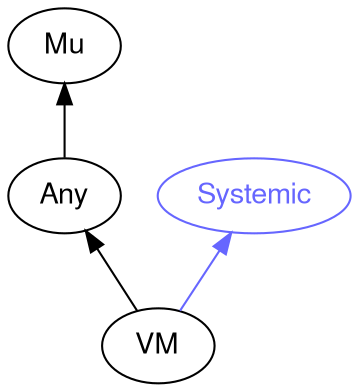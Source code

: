 digraph "raku-type-graph" {
    rankdir=BT;
    splines=polyline;
    overlap=false;

    graph [truecolor=true bgcolor="#FFFFFF"];
    // Types
    "VM" [color="#000000", fontcolor="#000000", href="/type/VM", fontname="FreeSans"];
    "Mu" [color="#000000", fontcolor="#000000", href="/type/Mu", fontname="FreeSans"];
    "Any" [color="#000000", fontcolor="#000000", href="/type/Any", fontname="FreeSans"];
    "Systemic" [color="#6666FF", fontcolor="#6666FF", href="/type/Systemic", fontname="FreeSans"];

    // Superclasses
    "VM" -> "Any" [color="#000000"];
    "Any" -> "Mu" [color="#000000"];

    // Roles
    "VM" -> "Systemic" [color="#6666FF"];
}
